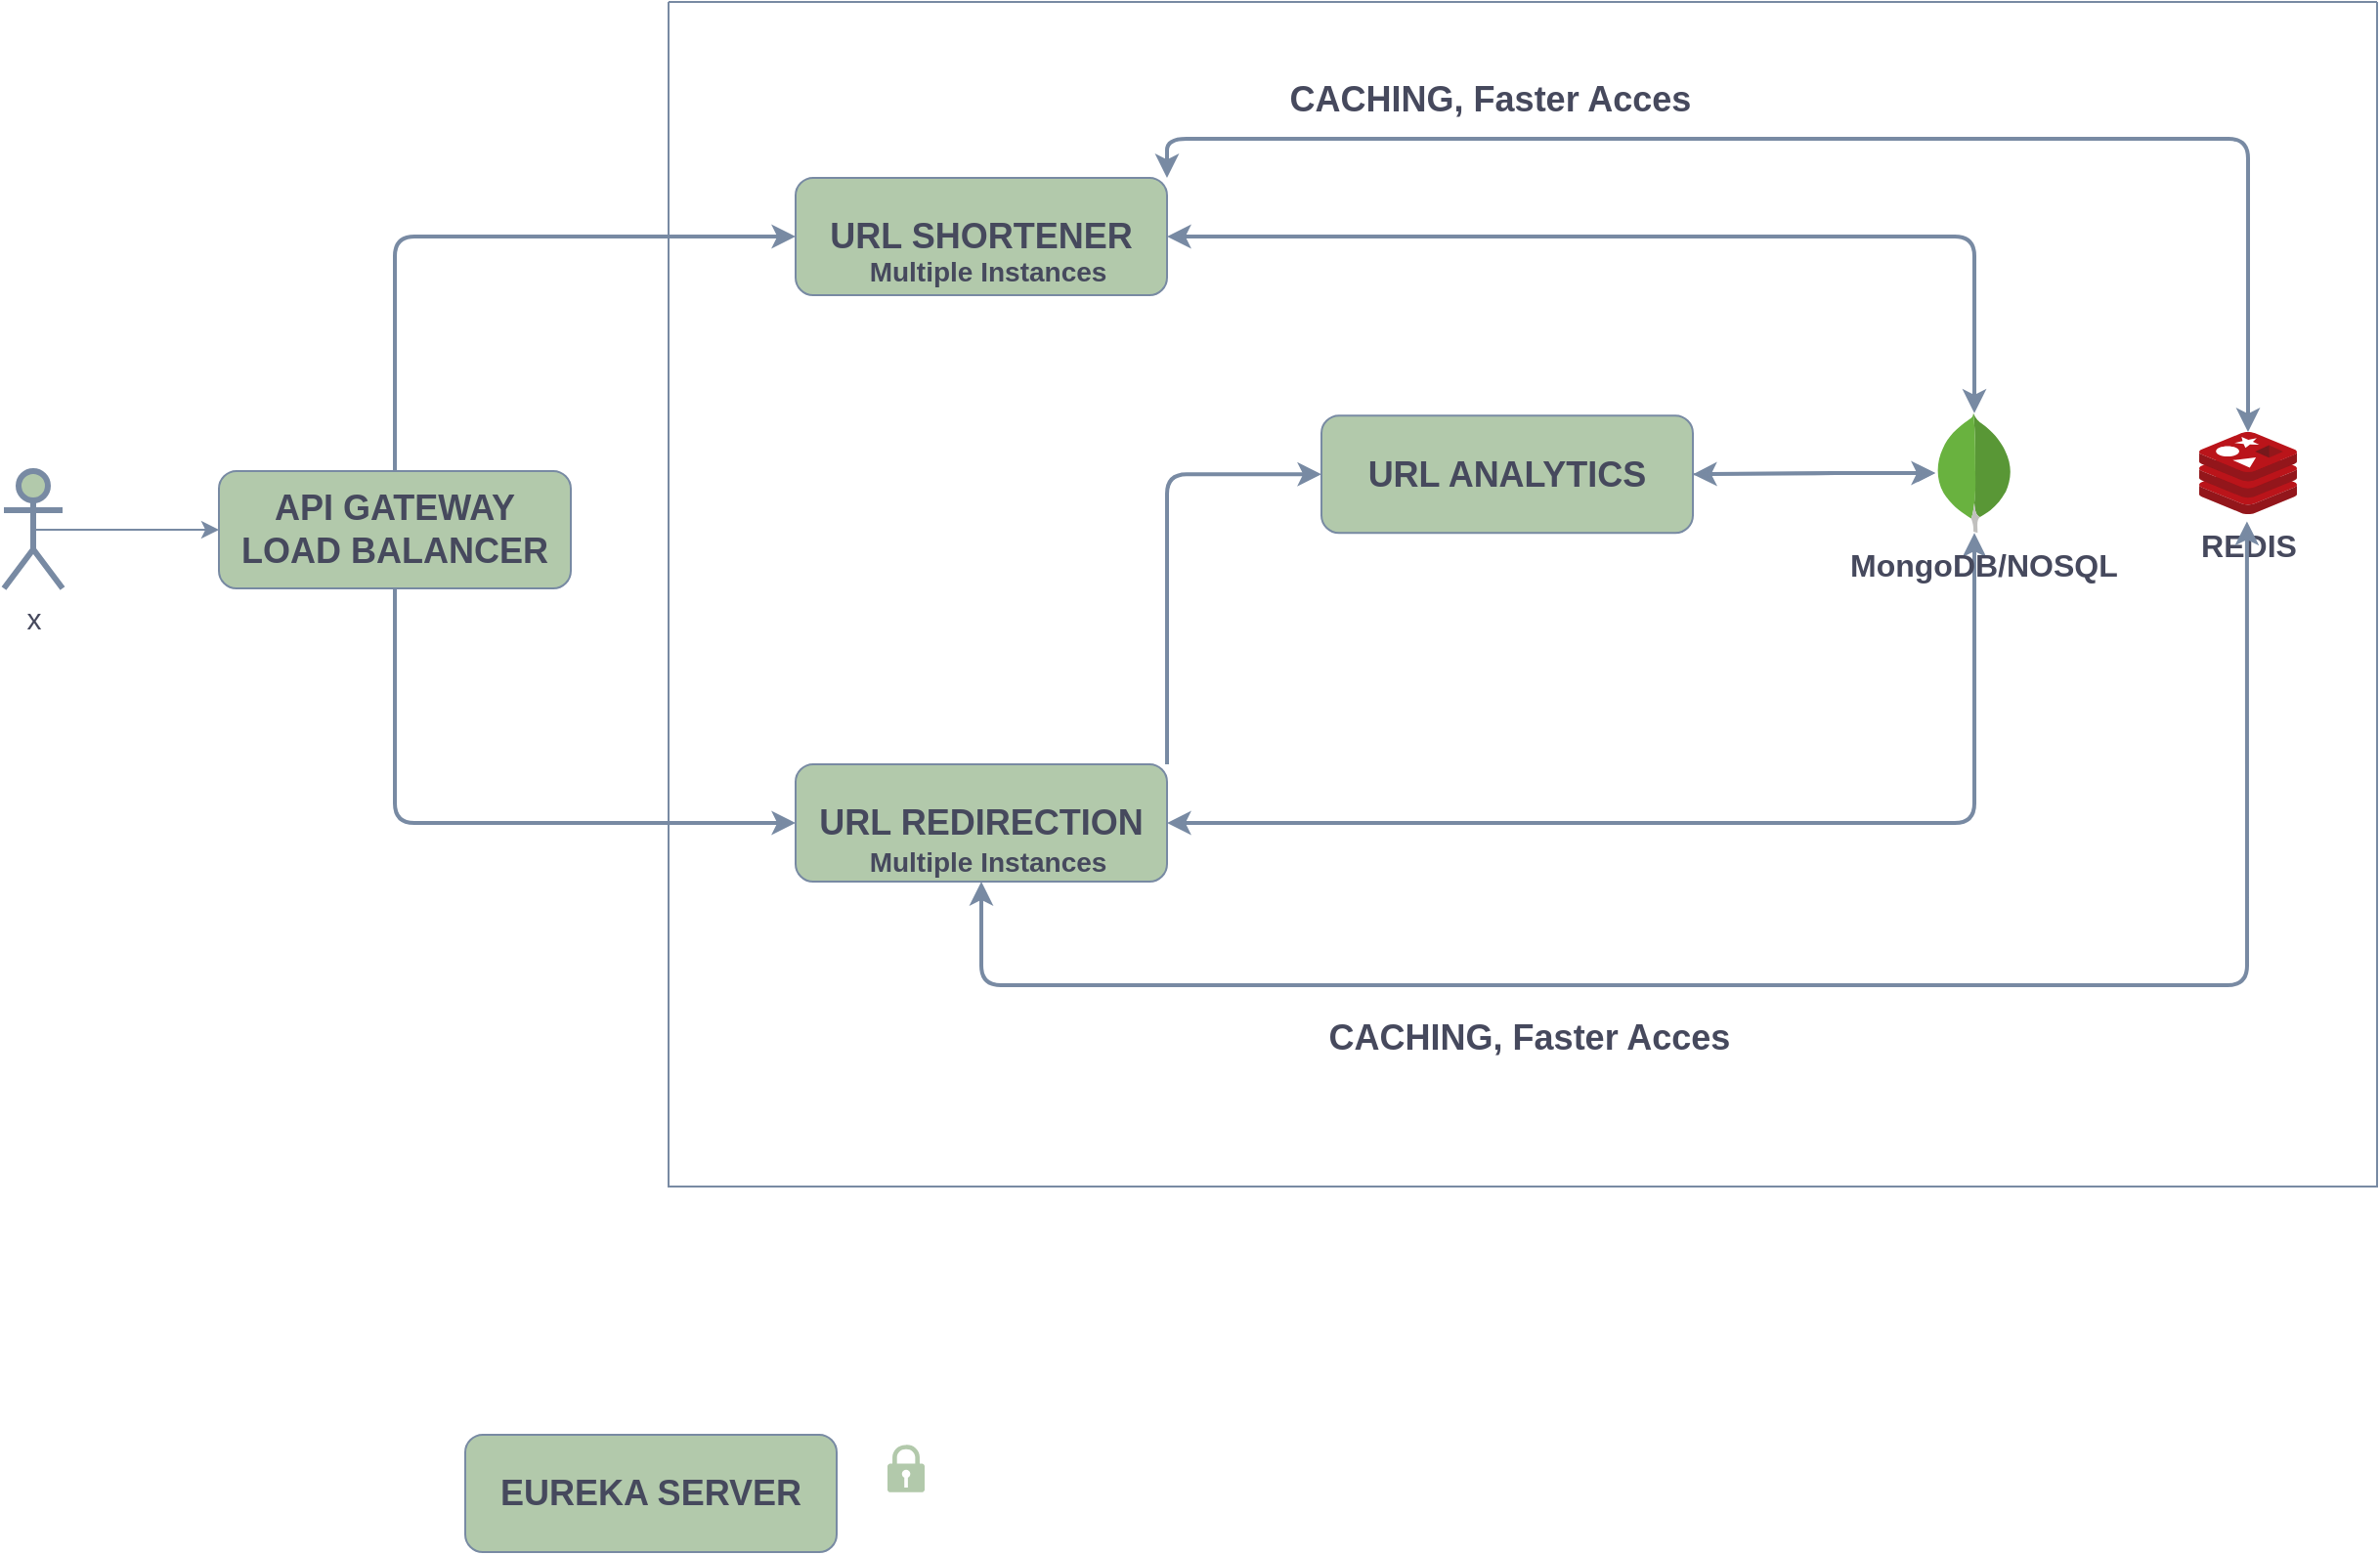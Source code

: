 <mxfile version="27.0.5">
  <diagram name="Page-1" id="Rvay2e51p3kainstZ167">
    <mxGraphModel dx="1574" dy="906" grid="0" gridSize="10" guides="1" tooltips="1" connect="1" arrows="1" fold="1" page="0" pageScale="1" pageWidth="850" pageHeight="1100" math="0" shadow="0">
      <root>
        <mxCell id="0" />
        <mxCell id="1" parent="0" />
        <mxCell id="4-i48XUBk_vqVD6LSJtd-44" style="edgeStyle=orthogonalEdgeStyle;rounded=1;orthogonalLoop=1;jettySize=auto;html=1;exitX=0.5;exitY=0;exitDx=0;exitDy=0;entryX=0;entryY=0.5;entryDx=0;entryDy=0;strokeWidth=2;curved=0;labelBackgroundColor=none;strokeColor=#788AA3;fontColor=default;" edge="1" parent="1" source="mGjYgDVfWp99PE5JJLPy-1" target="36YeDE_W5cZWd7O_SCJh-8">
          <mxGeometry relative="1" as="geometry" />
        </mxCell>
        <mxCell id="4-i48XUBk_vqVD6LSJtd-45" style="edgeStyle=orthogonalEdgeStyle;rounded=1;orthogonalLoop=1;jettySize=auto;html=1;exitX=0.5;exitY=1;exitDx=0;exitDy=0;entryX=0;entryY=0.5;entryDx=0;entryDy=0;strokeWidth=2;curved=0;labelBackgroundColor=none;strokeColor=#788AA3;fontColor=default;" edge="1" parent="1" source="mGjYgDVfWp99PE5JJLPy-1" target="36YeDE_W5cZWd7O_SCJh-11">
          <mxGeometry relative="1" as="geometry" />
        </mxCell>
        <mxCell id="mGjYgDVfWp99PE5JJLPy-1" value="API GATEWAY&lt;div&gt;LOAD BALANCER&lt;/div&gt;" style="rounded=1;whiteSpace=wrap;html=1;fontSize=18;fontColor=#46495D;fontStyle=1;labelBackgroundColor=none;fillColor=#B2C9AB;strokeColor=#788AA3;" parent="1" vertex="1">
          <mxGeometry x="130" y="270" width="180" height="60" as="geometry" />
        </mxCell>
        <mxCell id="36YeDE_W5cZWd7O_SCJh-14" style="edgeStyle=orthogonalEdgeStyle;rounded=0;orthogonalLoop=1;jettySize=auto;html=1;exitX=0.5;exitY=0.5;exitDx=0;exitDy=0;exitPerimeter=0;entryX=0;entryY=0.5;entryDx=0;entryDy=0;labelBackgroundColor=none;strokeColor=#788AA3;fontColor=default;" parent="1" source="36YeDE_W5cZWd7O_SCJh-4" target="mGjYgDVfWp99PE5JJLPy-1" edge="1">
          <mxGeometry relative="1" as="geometry" />
        </mxCell>
        <mxCell id="36YeDE_W5cZWd7O_SCJh-4" value="x" style="shape=umlActor;verticalLabelPosition=bottom;verticalAlign=top;html=1;outlineConnect=0;fontSize=15;strokeWidth=3;labelBackgroundColor=none;fillColor=#B2C9AB;strokeColor=#788AA3;fontColor=#46495D;" parent="1" vertex="1">
          <mxGeometry x="20" y="270" width="30" height="60" as="geometry" />
        </mxCell>
        <mxCell id="36YeDE_W5cZWd7O_SCJh-33" style="edgeStyle=orthogonalEdgeStyle;rounded=1;orthogonalLoop=1;jettySize=auto;html=1;exitX=1;exitY=0;exitDx=0;exitDy=0;strokeWidth=2;startArrow=classic;startFill=1;endArrow=classic;endFill=1;curved=0;labelBackgroundColor=none;strokeColor=#788AA3;fontColor=default;" parent="1" source="36YeDE_W5cZWd7O_SCJh-8" target="36YeDE_W5cZWd7O_SCJh-22" edge="1">
          <mxGeometry relative="1" as="geometry">
            <Array as="points">
              <mxPoint x="615" y="100" />
              <mxPoint x="1168" y="100" />
            </Array>
          </mxGeometry>
        </mxCell>
        <mxCell id="4-i48XUBk_vqVD6LSJtd-38" style="edgeStyle=orthogonalEdgeStyle;rounded=1;orthogonalLoop=1;jettySize=auto;html=1;exitX=1;exitY=0.5;exitDx=0;exitDy=0;strokeWidth=2;startArrow=classic;startFill=1;endArrow=classic;endFill=1;curved=0;labelBackgroundColor=none;strokeColor=#788AA3;fontColor=default;" edge="1" parent="1" source="36YeDE_W5cZWd7O_SCJh-8" target="36YeDE_W5cZWd7O_SCJh-24">
          <mxGeometry relative="1" as="geometry" />
        </mxCell>
        <mxCell id="36YeDE_W5cZWd7O_SCJh-8" value="URL SHORTENER" style="rounded=1;whiteSpace=wrap;html=1;fontSize=18;fontColor=#46495D;fontStyle=1;labelBackgroundColor=none;fillColor=#B2C9AB;strokeColor=#788AA3;" parent="1" vertex="1">
          <mxGeometry x="425" y="120" width="190" height="60" as="geometry" />
        </mxCell>
        <mxCell id="4-i48XUBk_vqVD6LSJtd-40" style="edgeStyle=orthogonalEdgeStyle;rounded=1;orthogonalLoop=1;jettySize=auto;html=1;exitX=1;exitY=0.5;exitDx=0;exitDy=0;strokeWidth=2;startArrow=classic;startFill=1;endArrow=classic;endFill=1;curved=0;labelBackgroundColor=none;strokeColor=#788AA3;fontColor=default;" edge="1" parent="1" source="36YeDE_W5cZWd7O_SCJh-11" target="36YeDE_W5cZWd7O_SCJh-24">
          <mxGeometry relative="1" as="geometry" />
        </mxCell>
        <mxCell id="4-i48XUBk_vqVD6LSJtd-41" style="edgeStyle=orthogonalEdgeStyle;rounded=1;orthogonalLoop=1;jettySize=auto;html=1;exitX=1;exitY=0;exitDx=0;exitDy=0;entryX=0;entryY=0.5;entryDx=0;entryDy=0;strokeWidth=2;curved=0;labelBackgroundColor=none;strokeColor=#788AA3;fontColor=default;" edge="1" parent="1" source="36YeDE_W5cZWd7O_SCJh-11" target="4-i48XUBk_vqVD6LSJtd-25">
          <mxGeometry relative="1" as="geometry" />
        </mxCell>
        <mxCell id="36YeDE_W5cZWd7O_SCJh-11" value="URL REDIRECTION" style="rounded=1;whiteSpace=wrap;html=1;fontSize=18;fontColor=#46495D;fontStyle=1;labelBackgroundColor=none;fillColor=#B2C9AB;strokeColor=#788AA3;" parent="1" vertex="1">
          <mxGeometry x="425" y="420" width="190" height="60" as="geometry" />
        </mxCell>
        <mxCell id="36YeDE_W5cZWd7O_SCJh-16" value="" style="swimlane;startSize=0;fontColor=#46495D;labelBackgroundColor=none;fillColor=#B2C9AB;strokeColor=#788AA3;" parent="1" vertex="1">
          <mxGeometry x="360" y="30" width="874" height="606" as="geometry" />
        </mxCell>
        <mxCell id="36YeDE_W5cZWd7O_SCJh-22" value="REDIS" style="image;aspect=fixed;html=1;points=[];align=center;fontSize=16;image=img/lib/mscae/Cache_Redis_Product.svg;fontStyle=1;fontColor=#46495D;labelBackgroundColor=none;fillColor=#B2C9AB;strokeColor=#788AA3;" parent="36YeDE_W5cZWd7O_SCJh-16" vertex="1">
          <mxGeometry x="783" y="220" width="50" height="42" as="geometry" />
        </mxCell>
        <mxCell id="36YeDE_W5cZWd7O_SCJh-24" value="&lt;div&gt;&lt;span style=&quot;background-color: transparent;&quot;&gt;&amp;nbsp; MongoDB/NOSQL&lt;/span&gt;&lt;/div&gt;" style="dashed=0;outlineConnect=0;html=1;align=center;labelPosition=center;verticalLabelPosition=bottom;verticalAlign=top;shape=mxgraph.weblogos.mongodb;fontSize=16;fontStyle=1;fontColor=#46495D;labelBackgroundColor=none;fillColor=#B2C9AB;strokeColor=#788AA3;" parent="36YeDE_W5cZWd7O_SCJh-16" vertex="1">
          <mxGeometry x="648" y="210.4" width="40" height="61.2" as="geometry" />
        </mxCell>
        <mxCell id="36YeDE_W5cZWd7O_SCJh-35" value="CACHING, Faster Acces" style="text;html=1;align=center;verticalAlign=middle;resizable=0;points=[];autosize=1;strokeColor=none;fillColor=none;fontStyle=1;fontSize=18;labelBackgroundColor=none;fontColor=#46495D;" parent="36YeDE_W5cZWd7O_SCJh-16" vertex="1">
          <mxGeometry x="310" y="30" width="220" height="40" as="geometry" />
        </mxCell>
        <mxCell id="36YeDE_W5cZWd7O_SCJh-36" value="CACHING, Faster Acces" style="text;html=1;align=center;verticalAlign=middle;resizable=0;points=[];autosize=1;strokeColor=none;fillColor=none;fontStyle=1;fontSize=18;labelBackgroundColor=none;fontColor=#46495D;" parent="36YeDE_W5cZWd7O_SCJh-16" vertex="1">
          <mxGeometry x="330" y="510" width="220" height="40" as="geometry" />
        </mxCell>
        <mxCell id="4-i48XUBk_vqVD6LSJtd-2" value="Multiple Instances" style="text;html=1;align=center;verticalAlign=middle;resizable=0;points=[];autosize=1;strokeColor=none;fillColor=none;fontSize=14;fontStyle=1;labelBackgroundColor=none;fontColor=#46495D;" vertex="1" parent="36YeDE_W5cZWd7O_SCJh-16">
          <mxGeometry x="98" y="123" width="130" height="29" as="geometry" />
        </mxCell>
        <mxCell id="4-i48XUBk_vqVD6LSJtd-7" value="Multiple Instances" style="text;html=1;align=center;verticalAlign=middle;resizable=0;points=[];autosize=1;strokeColor=none;fillColor=none;fontSize=14;fontStyle=1;labelBackgroundColor=none;fontColor=#46495D;" vertex="1" parent="36YeDE_W5cZWd7O_SCJh-16">
          <mxGeometry x="98" y="425" width="130" height="29" as="geometry" />
        </mxCell>
        <mxCell id="4-i48XUBk_vqVD6LSJtd-39" style="edgeStyle=orthogonalEdgeStyle;rounded=0;orthogonalLoop=1;jettySize=auto;html=1;exitX=1;exitY=0.5;exitDx=0;exitDy=0;labelBackgroundColor=none;strokeColor=#788AA3;fontColor=default;" edge="1" parent="36YeDE_W5cZWd7O_SCJh-16" source="4-i48XUBk_vqVD6LSJtd-25" target="36YeDE_W5cZWd7O_SCJh-24">
          <mxGeometry relative="1" as="geometry" />
        </mxCell>
        <mxCell id="4-i48XUBk_vqVD6LSJtd-43" style="edgeStyle=orthogonalEdgeStyle;rounded=1;orthogonalLoop=1;jettySize=auto;html=1;entryX=1;entryY=0.5;entryDx=0;entryDy=0;strokeWidth=2;startArrow=classic;startFill=1;endArrow=classic;endFill=1;curved=0;labelBackgroundColor=none;strokeColor=#788AA3;fontColor=default;" edge="1" parent="36YeDE_W5cZWd7O_SCJh-16" source="36YeDE_W5cZWd7O_SCJh-24" target="4-i48XUBk_vqVD6LSJtd-25">
          <mxGeometry relative="1" as="geometry" />
        </mxCell>
        <mxCell id="4-i48XUBk_vqVD6LSJtd-25" value="URL ANALYTICS" style="rounded=1;whiteSpace=wrap;html=1;fontSize=18;fontColor=#46495D;fontStyle=1;labelBackgroundColor=none;fillColor=#B2C9AB;strokeColor=#788AA3;" vertex="1" parent="36YeDE_W5cZWd7O_SCJh-16">
          <mxGeometry x="334" y="211.6" width="190" height="60" as="geometry" />
        </mxCell>
        <mxCell id="36YeDE_W5cZWd7O_SCJh-18" value="EUREKA SERVER" style="rounded=1;whiteSpace=wrap;html=1;fontSize=18;fontColor=#46495D;fontStyle=1;labelBackgroundColor=none;fillColor=#B2C9AB;strokeColor=#788AA3;" parent="1" vertex="1">
          <mxGeometry x="256" y="763" width="190" height="60" as="geometry" />
        </mxCell>
        <mxCell id="36YeDE_W5cZWd7O_SCJh-19" value="" style="aspect=fixed;pointerEvents=1;shadow=0;dashed=0;html=1;strokeColor=none;labelPosition=center;verticalLabelPosition=bottom;verticalAlign=top;align=center;fillColor=#B2C9AB;shape=mxgraph.mscae.enterprise.lock;labelBackgroundColor=none;fontColor=#46495D;" parent="1" vertex="1">
          <mxGeometry x="472" y="768" width="19" height="24.36" as="geometry" />
        </mxCell>
        <mxCell id="4-i48XUBk_vqVD6LSJtd-42" style="edgeStyle=orthogonalEdgeStyle;rounded=1;orthogonalLoop=1;jettySize=auto;html=1;exitX=0.5;exitY=1;exitDx=0;exitDy=0;entryX=0.489;entryY=1.088;entryDx=0;entryDy=0;entryPerimeter=0;strokeWidth=2;startArrow=classic;startFill=1;endArrow=classic;endFill=1;curved=0;labelBackgroundColor=none;strokeColor=#788AA3;fontColor=default;" edge="1" parent="1" source="36YeDE_W5cZWd7O_SCJh-11" target="36YeDE_W5cZWd7O_SCJh-22">
          <mxGeometry relative="1" as="geometry">
            <Array as="points">
              <mxPoint x="520" y="533" />
              <mxPoint x="1168" y="533" />
            </Array>
          </mxGeometry>
        </mxCell>
      </root>
    </mxGraphModel>
  </diagram>
</mxfile>
